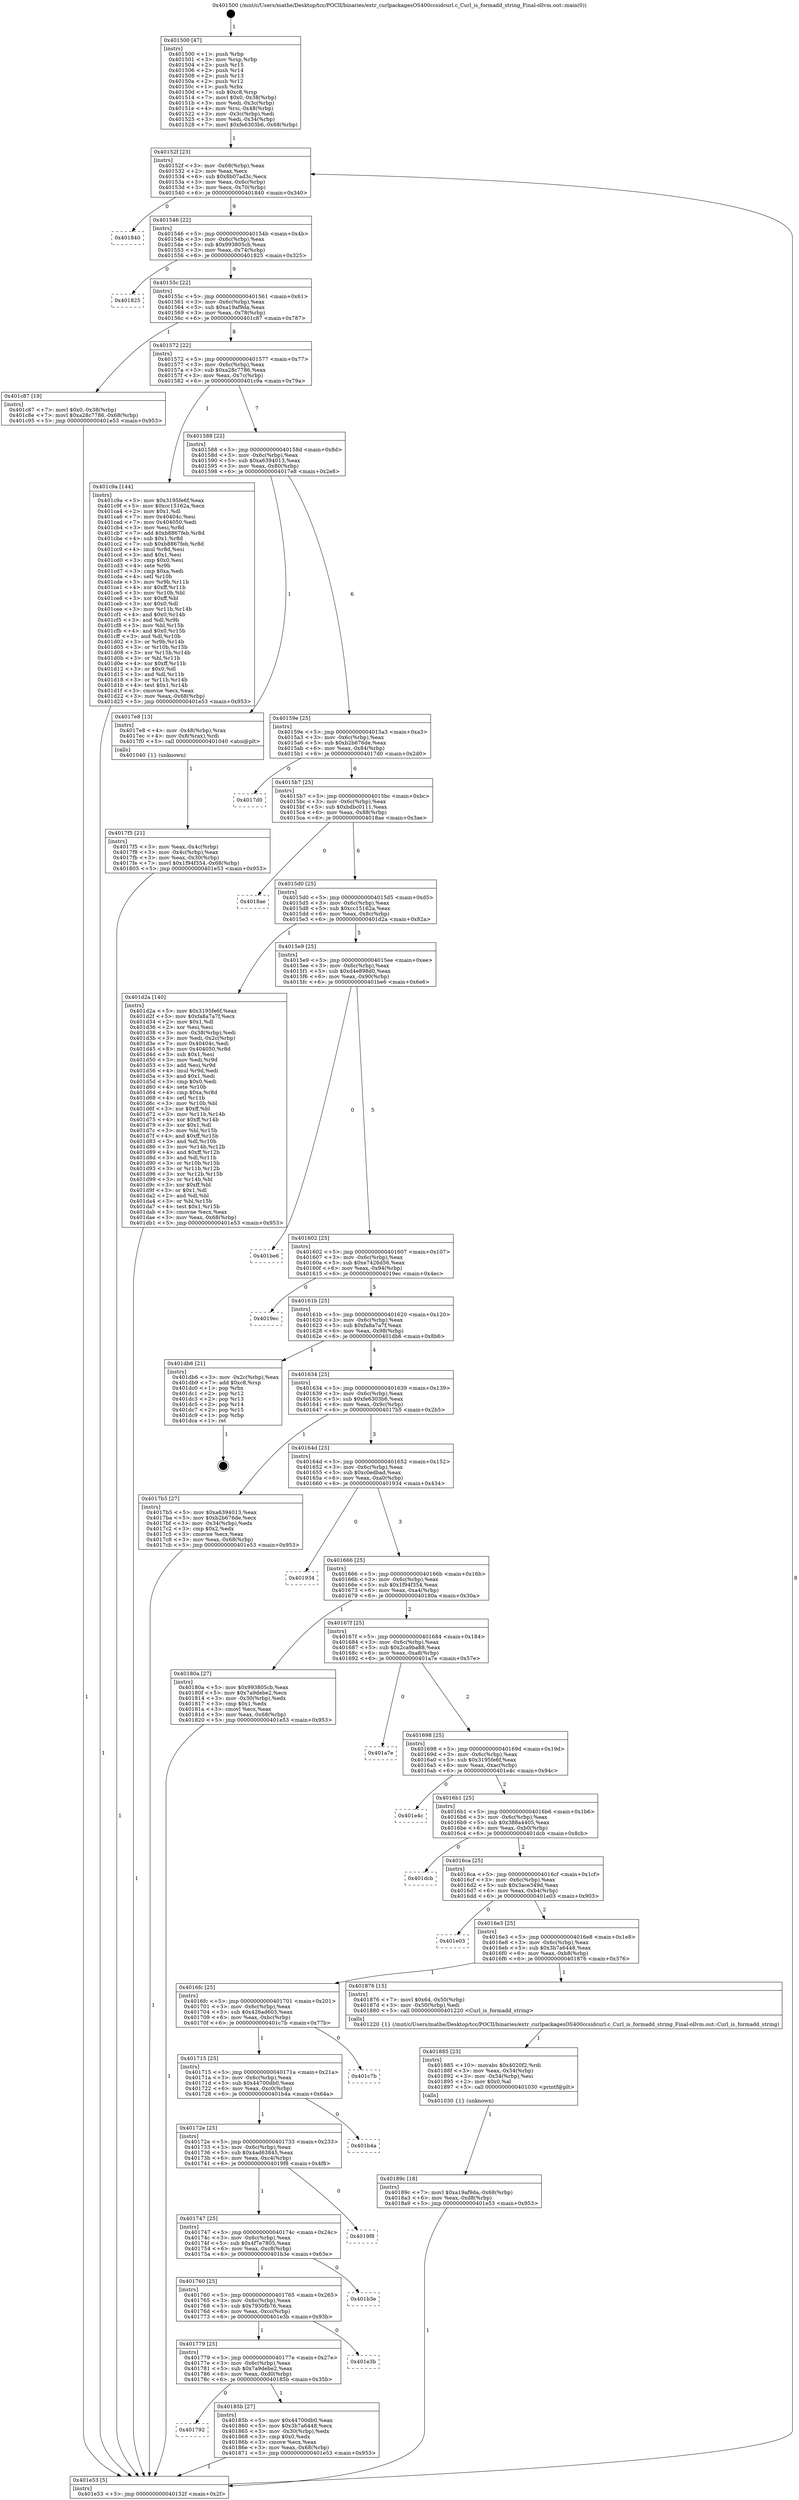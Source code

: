 digraph "0x401500" {
  label = "0x401500 (/mnt/c/Users/mathe/Desktop/tcc/POCII/binaries/extr_curlpackagesOS400ccsidcurl.c_Curl_is_formadd_string_Final-ollvm.out::main(0))"
  labelloc = "t"
  node[shape=record]

  Entry [label="",width=0.3,height=0.3,shape=circle,fillcolor=black,style=filled]
  "0x40152f" [label="{
     0x40152f [23]\l
     | [instrs]\l
     &nbsp;&nbsp;0x40152f \<+3\>: mov -0x68(%rbp),%eax\l
     &nbsp;&nbsp;0x401532 \<+2\>: mov %eax,%ecx\l
     &nbsp;&nbsp;0x401534 \<+6\>: sub $0x8b07ad3c,%ecx\l
     &nbsp;&nbsp;0x40153a \<+3\>: mov %eax,-0x6c(%rbp)\l
     &nbsp;&nbsp;0x40153d \<+3\>: mov %ecx,-0x70(%rbp)\l
     &nbsp;&nbsp;0x401540 \<+6\>: je 0000000000401840 \<main+0x340\>\l
  }"]
  "0x401840" [label="{
     0x401840\l
  }", style=dashed]
  "0x401546" [label="{
     0x401546 [22]\l
     | [instrs]\l
     &nbsp;&nbsp;0x401546 \<+5\>: jmp 000000000040154b \<main+0x4b\>\l
     &nbsp;&nbsp;0x40154b \<+3\>: mov -0x6c(%rbp),%eax\l
     &nbsp;&nbsp;0x40154e \<+5\>: sub $0x993805cb,%eax\l
     &nbsp;&nbsp;0x401553 \<+3\>: mov %eax,-0x74(%rbp)\l
     &nbsp;&nbsp;0x401556 \<+6\>: je 0000000000401825 \<main+0x325\>\l
  }"]
  Exit [label="",width=0.3,height=0.3,shape=circle,fillcolor=black,style=filled,peripheries=2]
  "0x401825" [label="{
     0x401825\l
  }", style=dashed]
  "0x40155c" [label="{
     0x40155c [22]\l
     | [instrs]\l
     &nbsp;&nbsp;0x40155c \<+5\>: jmp 0000000000401561 \<main+0x61\>\l
     &nbsp;&nbsp;0x401561 \<+3\>: mov -0x6c(%rbp),%eax\l
     &nbsp;&nbsp;0x401564 \<+5\>: sub $0xa19af9da,%eax\l
     &nbsp;&nbsp;0x401569 \<+3\>: mov %eax,-0x78(%rbp)\l
     &nbsp;&nbsp;0x40156c \<+6\>: je 0000000000401c87 \<main+0x787\>\l
  }"]
  "0x40189c" [label="{
     0x40189c [18]\l
     | [instrs]\l
     &nbsp;&nbsp;0x40189c \<+7\>: movl $0xa19af9da,-0x68(%rbp)\l
     &nbsp;&nbsp;0x4018a3 \<+6\>: mov %eax,-0xd8(%rbp)\l
     &nbsp;&nbsp;0x4018a9 \<+5\>: jmp 0000000000401e53 \<main+0x953\>\l
  }"]
  "0x401c87" [label="{
     0x401c87 [19]\l
     | [instrs]\l
     &nbsp;&nbsp;0x401c87 \<+7\>: movl $0x0,-0x38(%rbp)\l
     &nbsp;&nbsp;0x401c8e \<+7\>: movl $0xa28c7786,-0x68(%rbp)\l
     &nbsp;&nbsp;0x401c95 \<+5\>: jmp 0000000000401e53 \<main+0x953\>\l
  }"]
  "0x401572" [label="{
     0x401572 [22]\l
     | [instrs]\l
     &nbsp;&nbsp;0x401572 \<+5\>: jmp 0000000000401577 \<main+0x77\>\l
     &nbsp;&nbsp;0x401577 \<+3\>: mov -0x6c(%rbp),%eax\l
     &nbsp;&nbsp;0x40157a \<+5\>: sub $0xa28c7786,%eax\l
     &nbsp;&nbsp;0x40157f \<+3\>: mov %eax,-0x7c(%rbp)\l
     &nbsp;&nbsp;0x401582 \<+6\>: je 0000000000401c9a \<main+0x79a\>\l
  }"]
  "0x401885" [label="{
     0x401885 [23]\l
     | [instrs]\l
     &nbsp;&nbsp;0x401885 \<+10\>: movabs $0x4020f2,%rdi\l
     &nbsp;&nbsp;0x40188f \<+3\>: mov %eax,-0x54(%rbp)\l
     &nbsp;&nbsp;0x401892 \<+3\>: mov -0x54(%rbp),%esi\l
     &nbsp;&nbsp;0x401895 \<+2\>: mov $0x0,%al\l
     &nbsp;&nbsp;0x401897 \<+5\>: call 0000000000401030 \<printf@plt\>\l
     | [calls]\l
     &nbsp;&nbsp;0x401030 \{1\} (unknown)\l
  }"]
  "0x401c9a" [label="{
     0x401c9a [144]\l
     | [instrs]\l
     &nbsp;&nbsp;0x401c9a \<+5\>: mov $0x3195fe6f,%eax\l
     &nbsp;&nbsp;0x401c9f \<+5\>: mov $0xcc15162a,%ecx\l
     &nbsp;&nbsp;0x401ca4 \<+2\>: mov $0x1,%dl\l
     &nbsp;&nbsp;0x401ca6 \<+7\>: mov 0x40404c,%esi\l
     &nbsp;&nbsp;0x401cad \<+7\>: mov 0x404050,%edi\l
     &nbsp;&nbsp;0x401cb4 \<+3\>: mov %esi,%r8d\l
     &nbsp;&nbsp;0x401cb7 \<+7\>: add $0xb8867feb,%r8d\l
     &nbsp;&nbsp;0x401cbe \<+4\>: sub $0x1,%r8d\l
     &nbsp;&nbsp;0x401cc2 \<+7\>: sub $0xb8867feb,%r8d\l
     &nbsp;&nbsp;0x401cc9 \<+4\>: imul %r8d,%esi\l
     &nbsp;&nbsp;0x401ccd \<+3\>: and $0x1,%esi\l
     &nbsp;&nbsp;0x401cd0 \<+3\>: cmp $0x0,%esi\l
     &nbsp;&nbsp;0x401cd3 \<+4\>: sete %r9b\l
     &nbsp;&nbsp;0x401cd7 \<+3\>: cmp $0xa,%edi\l
     &nbsp;&nbsp;0x401cda \<+4\>: setl %r10b\l
     &nbsp;&nbsp;0x401cde \<+3\>: mov %r9b,%r11b\l
     &nbsp;&nbsp;0x401ce1 \<+4\>: xor $0xff,%r11b\l
     &nbsp;&nbsp;0x401ce5 \<+3\>: mov %r10b,%bl\l
     &nbsp;&nbsp;0x401ce8 \<+3\>: xor $0xff,%bl\l
     &nbsp;&nbsp;0x401ceb \<+3\>: xor $0x0,%dl\l
     &nbsp;&nbsp;0x401cee \<+3\>: mov %r11b,%r14b\l
     &nbsp;&nbsp;0x401cf1 \<+4\>: and $0x0,%r14b\l
     &nbsp;&nbsp;0x401cf5 \<+3\>: and %dl,%r9b\l
     &nbsp;&nbsp;0x401cf8 \<+3\>: mov %bl,%r15b\l
     &nbsp;&nbsp;0x401cfb \<+4\>: and $0x0,%r15b\l
     &nbsp;&nbsp;0x401cff \<+3\>: and %dl,%r10b\l
     &nbsp;&nbsp;0x401d02 \<+3\>: or %r9b,%r14b\l
     &nbsp;&nbsp;0x401d05 \<+3\>: or %r10b,%r15b\l
     &nbsp;&nbsp;0x401d08 \<+3\>: xor %r15b,%r14b\l
     &nbsp;&nbsp;0x401d0b \<+3\>: or %bl,%r11b\l
     &nbsp;&nbsp;0x401d0e \<+4\>: xor $0xff,%r11b\l
     &nbsp;&nbsp;0x401d12 \<+3\>: or $0x0,%dl\l
     &nbsp;&nbsp;0x401d15 \<+3\>: and %dl,%r11b\l
     &nbsp;&nbsp;0x401d18 \<+3\>: or %r11b,%r14b\l
     &nbsp;&nbsp;0x401d1b \<+4\>: test $0x1,%r14b\l
     &nbsp;&nbsp;0x401d1f \<+3\>: cmovne %ecx,%eax\l
     &nbsp;&nbsp;0x401d22 \<+3\>: mov %eax,-0x68(%rbp)\l
     &nbsp;&nbsp;0x401d25 \<+5\>: jmp 0000000000401e53 \<main+0x953\>\l
  }"]
  "0x401588" [label="{
     0x401588 [22]\l
     | [instrs]\l
     &nbsp;&nbsp;0x401588 \<+5\>: jmp 000000000040158d \<main+0x8d\>\l
     &nbsp;&nbsp;0x40158d \<+3\>: mov -0x6c(%rbp),%eax\l
     &nbsp;&nbsp;0x401590 \<+5\>: sub $0xa6394013,%eax\l
     &nbsp;&nbsp;0x401595 \<+3\>: mov %eax,-0x80(%rbp)\l
     &nbsp;&nbsp;0x401598 \<+6\>: je 00000000004017e8 \<main+0x2e8\>\l
  }"]
  "0x401792" [label="{
     0x401792\l
  }", style=dashed]
  "0x4017e8" [label="{
     0x4017e8 [13]\l
     | [instrs]\l
     &nbsp;&nbsp;0x4017e8 \<+4\>: mov -0x48(%rbp),%rax\l
     &nbsp;&nbsp;0x4017ec \<+4\>: mov 0x8(%rax),%rdi\l
     &nbsp;&nbsp;0x4017f0 \<+5\>: call 0000000000401040 \<atoi@plt\>\l
     | [calls]\l
     &nbsp;&nbsp;0x401040 \{1\} (unknown)\l
  }"]
  "0x40159e" [label="{
     0x40159e [25]\l
     | [instrs]\l
     &nbsp;&nbsp;0x40159e \<+5\>: jmp 00000000004015a3 \<main+0xa3\>\l
     &nbsp;&nbsp;0x4015a3 \<+3\>: mov -0x6c(%rbp),%eax\l
     &nbsp;&nbsp;0x4015a6 \<+5\>: sub $0xb2b676de,%eax\l
     &nbsp;&nbsp;0x4015ab \<+6\>: mov %eax,-0x84(%rbp)\l
     &nbsp;&nbsp;0x4015b1 \<+6\>: je 00000000004017d0 \<main+0x2d0\>\l
  }"]
  "0x40185b" [label="{
     0x40185b [27]\l
     | [instrs]\l
     &nbsp;&nbsp;0x40185b \<+5\>: mov $0x44700db0,%eax\l
     &nbsp;&nbsp;0x401860 \<+5\>: mov $0x3b7a6448,%ecx\l
     &nbsp;&nbsp;0x401865 \<+3\>: mov -0x30(%rbp),%edx\l
     &nbsp;&nbsp;0x401868 \<+3\>: cmp $0x0,%edx\l
     &nbsp;&nbsp;0x40186b \<+3\>: cmove %ecx,%eax\l
     &nbsp;&nbsp;0x40186e \<+3\>: mov %eax,-0x68(%rbp)\l
     &nbsp;&nbsp;0x401871 \<+5\>: jmp 0000000000401e53 \<main+0x953\>\l
  }"]
  "0x4017d0" [label="{
     0x4017d0\l
  }", style=dashed]
  "0x4015b7" [label="{
     0x4015b7 [25]\l
     | [instrs]\l
     &nbsp;&nbsp;0x4015b7 \<+5\>: jmp 00000000004015bc \<main+0xbc\>\l
     &nbsp;&nbsp;0x4015bc \<+3\>: mov -0x6c(%rbp),%eax\l
     &nbsp;&nbsp;0x4015bf \<+5\>: sub $0xbdbc0111,%eax\l
     &nbsp;&nbsp;0x4015c4 \<+6\>: mov %eax,-0x88(%rbp)\l
     &nbsp;&nbsp;0x4015ca \<+6\>: je 00000000004018ae \<main+0x3ae\>\l
  }"]
  "0x401779" [label="{
     0x401779 [25]\l
     | [instrs]\l
     &nbsp;&nbsp;0x401779 \<+5\>: jmp 000000000040177e \<main+0x27e\>\l
     &nbsp;&nbsp;0x40177e \<+3\>: mov -0x6c(%rbp),%eax\l
     &nbsp;&nbsp;0x401781 \<+5\>: sub $0x7a9debe2,%eax\l
     &nbsp;&nbsp;0x401786 \<+6\>: mov %eax,-0xd0(%rbp)\l
     &nbsp;&nbsp;0x40178c \<+6\>: je 000000000040185b \<main+0x35b\>\l
  }"]
  "0x4018ae" [label="{
     0x4018ae\l
  }", style=dashed]
  "0x4015d0" [label="{
     0x4015d0 [25]\l
     | [instrs]\l
     &nbsp;&nbsp;0x4015d0 \<+5\>: jmp 00000000004015d5 \<main+0xd5\>\l
     &nbsp;&nbsp;0x4015d5 \<+3\>: mov -0x6c(%rbp),%eax\l
     &nbsp;&nbsp;0x4015d8 \<+5\>: sub $0xcc15162a,%eax\l
     &nbsp;&nbsp;0x4015dd \<+6\>: mov %eax,-0x8c(%rbp)\l
     &nbsp;&nbsp;0x4015e3 \<+6\>: je 0000000000401d2a \<main+0x82a\>\l
  }"]
  "0x401e3b" [label="{
     0x401e3b\l
  }", style=dashed]
  "0x401d2a" [label="{
     0x401d2a [140]\l
     | [instrs]\l
     &nbsp;&nbsp;0x401d2a \<+5\>: mov $0x3195fe6f,%eax\l
     &nbsp;&nbsp;0x401d2f \<+5\>: mov $0xfa8a7a7f,%ecx\l
     &nbsp;&nbsp;0x401d34 \<+2\>: mov $0x1,%dl\l
     &nbsp;&nbsp;0x401d36 \<+2\>: xor %esi,%esi\l
     &nbsp;&nbsp;0x401d38 \<+3\>: mov -0x38(%rbp),%edi\l
     &nbsp;&nbsp;0x401d3b \<+3\>: mov %edi,-0x2c(%rbp)\l
     &nbsp;&nbsp;0x401d3e \<+7\>: mov 0x40404c,%edi\l
     &nbsp;&nbsp;0x401d45 \<+8\>: mov 0x404050,%r8d\l
     &nbsp;&nbsp;0x401d4d \<+3\>: sub $0x1,%esi\l
     &nbsp;&nbsp;0x401d50 \<+3\>: mov %edi,%r9d\l
     &nbsp;&nbsp;0x401d53 \<+3\>: add %esi,%r9d\l
     &nbsp;&nbsp;0x401d56 \<+4\>: imul %r9d,%edi\l
     &nbsp;&nbsp;0x401d5a \<+3\>: and $0x1,%edi\l
     &nbsp;&nbsp;0x401d5d \<+3\>: cmp $0x0,%edi\l
     &nbsp;&nbsp;0x401d60 \<+4\>: sete %r10b\l
     &nbsp;&nbsp;0x401d64 \<+4\>: cmp $0xa,%r8d\l
     &nbsp;&nbsp;0x401d68 \<+4\>: setl %r11b\l
     &nbsp;&nbsp;0x401d6c \<+3\>: mov %r10b,%bl\l
     &nbsp;&nbsp;0x401d6f \<+3\>: xor $0xff,%bl\l
     &nbsp;&nbsp;0x401d72 \<+3\>: mov %r11b,%r14b\l
     &nbsp;&nbsp;0x401d75 \<+4\>: xor $0xff,%r14b\l
     &nbsp;&nbsp;0x401d79 \<+3\>: xor $0x1,%dl\l
     &nbsp;&nbsp;0x401d7c \<+3\>: mov %bl,%r15b\l
     &nbsp;&nbsp;0x401d7f \<+4\>: and $0xff,%r15b\l
     &nbsp;&nbsp;0x401d83 \<+3\>: and %dl,%r10b\l
     &nbsp;&nbsp;0x401d86 \<+3\>: mov %r14b,%r12b\l
     &nbsp;&nbsp;0x401d89 \<+4\>: and $0xff,%r12b\l
     &nbsp;&nbsp;0x401d8d \<+3\>: and %dl,%r11b\l
     &nbsp;&nbsp;0x401d90 \<+3\>: or %r10b,%r15b\l
     &nbsp;&nbsp;0x401d93 \<+3\>: or %r11b,%r12b\l
     &nbsp;&nbsp;0x401d96 \<+3\>: xor %r12b,%r15b\l
     &nbsp;&nbsp;0x401d99 \<+3\>: or %r14b,%bl\l
     &nbsp;&nbsp;0x401d9c \<+3\>: xor $0xff,%bl\l
     &nbsp;&nbsp;0x401d9f \<+3\>: or $0x1,%dl\l
     &nbsp;&nbsp;0x401da2 \<+2\>: and %dl,%bl\l
     &nbsp;&nbsp;0x401da4 \<+3\>: or %bl,%r15b\l
     &nbsp;&nbsp;0x401da7 \<+4\>: test $0x1,%r15b\l
     &nbsp;&nbsp;0x401dab \<+3\>: cmovne %ecx,%eax\l
     &nbsp;&nbsp;0x401dae \<+3\>: mov %eax,-0x68(%rbp)\l
     &nbsp;&nbsp;0x401db1 \<+5\>: jmp 0000000000401e53 \<main+0x953\>\l
  }"]
  "0x4015e9" [label="{
     0x4015e9 [25]\l
     | [instrs]\l
     &nbsp;&nbsp;0x4015e9 \<+5\>: jmp 00000000004015ee \<main+0xee\>\l
     &nbsp;&nbsp;0x4015ee \<+3\>: mov -0x6c(%rbp),%eax\l
     &nbsp;&nbsp;0x4015f1 \<+5\>: sub $0xd4e898d0,%eax\l
     &nbsp;&nbsp;0x4015f6 \<+6\>: mov %eax,-0x90(%rbp)\l
     &nbsp;&nbsp;0x4015fc \<+6\>: je 0000000000401be6 \<main+0x6e6\>\l
  }"]
  "0x401760" [label="{
     0x401760 [25]\l
     | [instrs]\l
     &nbsp;&nbsp;0x401760 \<+5\>: jmp 0000000000401765 \<main+0x265\>\l
     &nbsp;&nbsp;0x401765 \<+3\>: mov -0x6c(%rbp),%eax\l
     &nbsp;&nbsp;0x401768 \<+5\>: sub $0x7930fb76,%eax\l
     &nbsp;&nbsp;0x40176d \<+6\>: mov %eax,-0xcc(%rbp)\l
     &nbsp;&nbsp;0x401773 \<+6\>: je 0000000000401e3b \<main+0x93b\>\l
  }"]
  "0x401be6" [label="{
     0x401be6\l
  }", style=dashed]
  "0x401602" [label="{
     0x401602 [25]\l
     | [instrs]\l
     &nbsp;&nbsp;0x401602 \<+5\>: jmp 0000000000401607 \<main+0x107\>\l
     &nbsp;&nbsp;0x401607 \<+3\>: mov -0x6c(%rbp),%eax\l
     &nbsp;&nbsp;0x40160a \<+5\>: sub $0xe7426d56,%eax\l
     &nbsp;&nbsp;0x40160f \<+6\>: mov %eax,-0x94(%rbp)\l
     &nbsp;&nbsp;0x401615 \<+6\>: je 00000000004019ec \<main+0x4ec\>\l
  }"]
  "0x401b3e" [label="{
     0x401b3e\l
  }", style=dashed]
  "0x4019ec" [label="{
     0x4019ec\l
  }", style=dashed]
  "0x40161b" [label="{
     0x40161b [25]\l
     | [instrs]\l
     &nbsp;&nbsp;0x40161b \<+5\>: jmp 0000000000401620 \<main+0x120\>\l
     &nbsp;&nbsp;0x401620 \<+3\>: mov -0x6c(%rbp),%eax\l
     &nbsp;&nbsp;0x401623 \<+5\>: sub $0xfa8a7a7f,%eax\l
     &nbsp;&nbsp;0x401628 \<+6\>: mov %eax,-0x98(%rbp)\l
     &nbsp;&nbsp;0x40162e \<+6\>: je 0000000000401db6 \<main+0x8b6\>\l
  }"]
  "0x401747" [label="{
     0x401747 [25]\l
     | [instrs]\l
     &nbsp;&nbsp;0x401747 \<+5\>: jmp 000000000040174c \<main+0x24c\>\l
     &nbsp;&nbsp;0x40174c \<+3\>: mov -0x6c(%rbp),%eax\l
     &nbsp;&nbsp;0x40174f \<+5\>: sub $0x4f7e7805,%eax\l
     &nbsp;&nbsp;0x401754 \<+6\>: mov %eax,-0xc8(%rbp)\l
     &nbsp;&nbsp;0x40175a \<+6\>: je 0000000000401b3e \<main+0x63e\>\l
  }"]
  "0x401db6" [label="{
     0x401db6 [21]\l
     | [instrs]\l
     &nbsp;&nbsp;0x401db6 \<+3\>: mov -0x2c(%rbp),%eax\l
     &nbsp;&nbsp;0x401db9 \<+7\>: add $0xc8,%rsp\l
     &nbsp;&nbsp;0x401dc0 \<+1\>: pop %rbx\l
     &nbsp;&nbsp;0x401dc1 \<+2\>: pop %r12\l
     &nbsp;&nbsp;0x401dc3 \<+2\>: pop %r13\l
     &nbsp;&nbsp;0x401dc5 \<+2\>: pop %r14\l
     &nbsp;&nbsp;0x401dc7 \<+2\>: pop %r15\l
     &nbsp;&nbsp;0x401dc9 \<+1\>: pop %rbp\l
     &nbsp;&nbsp;0x401dca \<+1\>: ret\l
  }"]
  "0x401634" [label="{
     0x401634 [25]\l
     | [instrs]\l
     &nbsp;&nbsp;0x401634 \<+5\>: jmp 0000000000401639 \<main+0x139\>\l
     &nbsp;&nbsp;0x401639 \<+3\>: mov -0x6c(%rbp),%eax\l
     &nbsp;&nbsp;0x40163c \<+5\>: sub $0xfe6303b6,%eax\l
     &nbsp;&nbsp;0x401641 \<+6\>: mov %eax,-0x9c(%rbp)\l
     &nbsp;&nbsp;0x401647 \<+6\>: je 00000000004017b5 \<main+0x2b5\>\l
  }"]
  "0x4019f8" [label="{
     0x4019f8\l
  }", style=dashed]
  "0x4017b5" [label="{
     0x4017b5 [27]\l
     | [instrs]\l
     &nbsp;&nbsp;0x4017b5 \<+5\>: mov $0xa6394013,%eax\l
     &nbsp;&nbsp;0x4017ba \<+5\>: mov $0xb2b676de,%ecx\l
     &nbsp;&nbsp;0x4017bf \<+3\>: mov -0x34(%rbp),%edx\l
     &nbsp;&nbsp;0x4017c2 \<+3\>: cmp $0x2,%edx\l
     &nbsp;&nbsp;0x4017c5 \<+3\>: cmovne %ecx,%eax\l
     &nbsp;&nbsp;0x4017c8 \<+3\>: mov %eax,-0x68(%rbp)\l
     &nbsp;&nbsp;0x4017cb \<+5\>: jmp 0000000000401e53 \<main+0x953\>\l
  }"]
  "0x40164d" [label="{
     0x40164d [25]\l
     | [instrs]\l
     &nbsp;&nbsp;0x40164d \<+5\>: jmp 0000000000401652 \<main+0x152\>\l
     &nbsp;&nbsp;0x401652 \<+3\>: mov -0x6c(%rbp),%eax\l
     &nbsp;&nbsp;0x401655 \<+5\>: sub $0xc0edbad,%eax\l
     &nbsp;&nbsp;0x40165a \<+6\>: mov %eax,-0xa0(%rbp)\l
     &nbsp;&nbsp;0x401660 \<+6\>: je 0000000000401934 \<main+0x434\>\l
  }"]
  "0x401e53" [label="{
     0x401e53 [5]\l
     | [instrs]\l
     &nbsp;&nbsp;0x401e53 \<+5\>: jmp 000000000040152f \<main+0x2f\>\l
  }"]
  "0x401500" [label="{
     0x401500 [47]\l
     | [instrs]\l
     &nbsp;&nbsp;0x401500 \<+1\>: push %rbp\l
     &nbsp;&nbsp;0x401501 \<+3\>: mov %rsp,%rbp\l
     &nbsp;&nbsp;0x401504 \<+2\>: push %r15\l
     &nbsp;&nbsp;0x401506 \<+2\>: push %r14\l
     &nbsp;&nbsp;0x401508 \<+2\>: push %r13\l
     &nbsp;&nbsp;0x40150a \<+2\>: push %r12\l
     &nbsp;&nbsp;0x40150c \<+1\>: push %rbx\l
     &nbsp;&nbsp;0x40150d \<+7\>: sub $0xc8,%rsp\l
     &nbsp;&nbsp;0x401514 \<+7\>: movl $0x0,-0x38(%rbp)\l
     &nbsp;&nbsp;0x40151b \<+3\>: mov %edi,-0x3c(%rbp)\l
     &nbsp;&nbsp;0x40151e \<+4\>: mov %rsi,-0x48(%rbp)\l
     &nbsp;&nbsp;0x401522 \<+3\>: mov -0x3c(%rbp),%edi\l
     &nbsp;&nbsp;0x401525 \<+3\>: mov %edi,-0x34(%rbp)\l
     &nbsp;&nbsp;0x401528 \<+7\>: movl $0xfe6303b6,-0x68(%rbp)\l
  }"]
  "0x4017f5" [label="{
     0x4017f5 [21]\l
     | [instrs]\l
     &nbsp;&nbsp;0x4017f5 \<+3\>: mov %eax,-0x4c(%rbp)\l
     &nbsp;&nbsp;0x4017f8 \<+3\>: mov -0x4c(%rbp),%eax\l
     &nbsp;&nbsp;0x4017fb \<+3\>: mov %eax,-0x30(%rbp)\l
     &nbsp;&nbsp;0x4017fe \<+7\>: movl $0x1f94f354,-0x68(%rbp)\l
     &nbsp;&nbsp;0x401805 \<+5\>: jmp 0000000000401e53 \<main+0x953\>\l
  }"]
  "0x40172e" [label="{
     0x40172e [25]\l
     | [instrs]\l
     &nbsp;&nbsp;0x40172e \<+5\>: jmp 0000000000401733 \<main+0x233\>\l
     &nbsp;&nbsp;0x401733 \<+3\>: mov -0x6c(%rbp),%eax\l
     &nbsp;&nbsp;0x401736 \<+5\>: sub $0x4ad63845,%eax\l
     &nbsp;&nbsp;0x40173b \<+6\>: mov %eax,-0xc4(%rbp)\l
     &nbsp;&nbsp;0x401741 \<+6\>: je 00000000004019f8 \<main+0x4f8\>\l
  }"]
  "0x401934" [label="{
     0x401934\l
  }", style=dashed]
  "0x401666" [label="{
     0x401666 [25]\l
     | [instrs]\l
     &nbsp;&nbsp;0x401666 \<+5\>: jmp 000000000040166b \<main+0x16b\>\l
     &nbsp;&nbsp;0x40166b \<+3\>: mov -0x6c(%rbp),%eax\l
     &nbsp;&nbsp;0x40166e \<+5\>: sub $0x1f94f354,%eax\l
     &nbsp;&nbsp;0x401673 \<+6\>: mov %eax,-0xa4(%rbp)\l
     &nbsp;&nbsp;0x401679 \<+6\>: je 000000000040180a \<main+0x30a\>\l
  }"]
  "0x401b4a" [label="{
     0x401b4a\l
  }", style=dashed]
  "0x40180a" [label="{
     0x40180a [27]\l
     | [instrs]\l
     &nbsp;&nbsp;0x40180a \<+5\>: mov $0x993805cb,%eax\l
     &nbsp;&nbsp;0x40180f \<+5\>: mov $0x7a9debe2,%ecx\l
     &nbsp;&nbsp;0x401814 \<+3\>: mov -0x30(%rbp),%edx\l
     &nbsp;&nbsp;0x401817 \<+3\>: cmp $0x1,%edx\l
     &nbsp;&nbsp;0x40181a \<+3\>: cmovl %ecx,%eax\l
     &nbsp;&nbsp;0x40181d \<+3\>: mov %eax,-0x68(%rbp)\l
     &nbsp;&nbsp;0x401820 \<+5\>: jmp 0000000000401e53 \<main+0x953\>\l
  }"]
  "0x40167f" [label="{
     0x40167f [25]\l
     | [instrs]\l
     &nbsp;&nbsp;0x40167f \<+5\>: jmp 0000000000401684 \<main+0x184\>\l
     &nbsp;&nbsp;0x401684 \<+3\>: mov -0x6c(%rbp),%eax\l
     &nbsp;&nbsp;0x401687 \<+5\>: sub $0x2ca9ba88,%eax\l
     &nbsp;&nbsp;0x40168c \<+6\>: mov %eax,-0xa8(%rbp)\l
     &nbsp;&nbsp;0x401692 \<+6\>: je 0000000000401a7e \<main+0x57e\>\l
  }"]
  "0x401715" [label="{
     0x401715 [25]\l
     | [instrs]\l
     &nbsp;&nbsp;0x401715 \<+5\>: jmp 000000000040171a \<main+0x21a\>\l
     &nbsp;&nbsp;0x40171a \<+3\>: mov -0x6c(%rbp),%eax\l
     &nbsp;&nbsp;0x40171d \<+5\>: sub $0x44700db0,%eax\l
     &nbsp;&nbsp;0x401722 \<+6\>: mov %eax,-0xc0(%rbp)\l
     &nbsp;&nbsp;0x401728 \<+6\>: je 0000000000401b4a \<main+0x64a\>\l
  }"]
  "0x401a7e" [label="{
     0x401a7e\l
  }", style=dashed]
  "0x401698" [label="{
     0x401698 [25]\l
     | [instrs]\l
     &nbsp;&nbsp;0x401698 \<+5\>: jmp 000000000040169d \<main+0x19d\>\l
     &nbsp;&nbsp;0x40169d \<+3\>: mov -0x6c(%rbp),%eax\l
     &nbsp;&nbsp;0x4016a0 \<+5\>: sub $0x3195fe6f,%eax\l
     &nbsp;&nbsp;0x4016a5 \<+6\>: mov %eax,-0xac(%rbp)\l
     &nbsp;&nbsp;0x4016ab \<+6\>: je 0000000000401e4c \<main+0x94c\>\l
  }"]
  "0x401c7b" [label="{
     0x401c7b\l
  }", style=dashed]
  "0x401e4c" [label="{
     0x401e4c\l
  }", style=dashed]
  "0x4016b1" [label="{
     0x4016b1 [25]\l
     | [instrs]\l
     &nbsp;&nbsp;0x4016b1 \<+5\>: jmp 00000000004016b6 \<main+0x1b6\>\l
     &nbsp;&nbsp;0x4016b6 \<+3\>: mov -0x6c(%rbp),%eax\l
     &nbsp;&nbsp;0x4016b9 \<+5\>: sub $0x388a4405,%eax\l
     &nbsp;&nbsp;0x4016be \<+6\>: mov %eax,-0xb0(%rbp)\l
     &nbsp;&nbsp;0x4016c4 \<+6\>: je 0000000000401dcb \<main+0x8cb\>\l
  }"]
  "0x4016fc" [label="{
     0x4016fc [25]\l
     | [instrs]\l
     &nbsp;&nbsp;0x4016fc \<+5\>: jmp 0000000000401701 \<main+0x201\>\l
     &nbsp;&nbsp;0x401701 \<+3\>: mov -0x6c(%rbp),%eax\l
     &nbsp;&nbsp;0x401704 \<+5\>: sub $0x426ad603,%eax\l
     &nbsp;&nbsp;0x401709 \<+6\>: mov %eax,-0xbc(%rbp)\l
     &nbsp;&nbsp;0x40170f \<+6\>: je 0000000000401c7b \<main+0x77b\>\l
  }"]
  "0x401dcb" [label="{
     0x401dcb\l
  }", style=dashed]
  "0x4016ca" [label="{
     0x4016ca [25]\l
     | [instrs]\l
     &nbsp;&nbsp;0x4016ca \<+5\>: jmp 00000000004016cf \<main+0x1cf\>\l
     &nbsp;&nbsp;0x4016cf \<+3\>: mov -0x6c(%rbp),%eax\l
     &nbsp;&nbsp;0x4016d2 \<+5\>: sub $0x3ace349d,%eax\l
     &nbsp;&nbsp;0x4016d7 \<+6\>: mov %eax,-0xb4(%rbp)\l
     &nbsp;&nbsp;0x4016dd \<+6\>: je 0000000000401e03 \<main+0x903\>\l
  }"]
  "0x401876" [label="{
     0x401876 [15]\l
     | [instrs]\l
     &nbsp;&nbsp;0x401876 \<+7\>: movl $0x64,-0x50(%rbp)\l
     &nbsp;&nbsp;0x40187d \<+3\>: mov -0x50(%rbp),%edi\l
     &nbsp;&nbsp;0x401880 \<+5\>: call 0000000000401220 \<Curl_is_formadd_string\>\l
     | [calls]\l
     &nbsp;&nbsp;0x401220 \{1\} (/mnt/c/Users/mathe/Desktop/tcc/POCII/binaries/extr_curlpackagesOS400ccsidcurl.c_Curl_is_formadd_string_Final-ollvm.out::Curl_is_formadd_string)\l
  }"]
  "0x401e03" [label="{
     0x401e03\l
  }", style=dashed]
  "0x4016e3" [label="{
     0x4016e3 [25]\l
     | [instrs]\l
     &nbsp;&nbsp;0x4016e3 \<+5\>: jmp 00000000004016e8 \<main+0x1e8\>\l
     &nbsp;&nbsp;0x4016e8 \<+3\>: mov -0x6c(%rbp),%eax\l
     &nbsp;&nbsp;0x4016eb \<+5\>: sub $0x3b7a6448,%eax\l
     &nbsp;&nbsp;0x4016f0 \<+6\>: mov %eax,-0xb8(%rbp)\l
     &nbsp;&nbsp;0x4016f6 \<+6\>: je 0000000000401876 \<main+0x376\>\l
  }"]
  Entry -> "0x401500" [label=" 1"]
  "0x40152f" -> "0x401840" [label=" 0"]
  "0x40152f" -> "0x401546" [label=" 9"]
  "0x401db6" -> Exit [label=" 1"]
  "0x401546" -> "0x401825" [label=" 0"]
  "0x401546" -> "0x40155c" [label=" 9"]
  "0x401d2a" -> "0x401e53" [label=" 1"]
  "0x40155c" -> "0x401c87" [label=" 1"]
  "0x40155c" -> "0x401572" [label=" 8"]
  "0x401c9a" -> "0x401e53" [label=" 1"]
  "0x401572" -> "0x401c9a" [label=" 1"]
  "0x401572" -> "0x401588" [label=" 7"]
  "0x401c87" -> "0x401e53" [label=" 1"]
  "0x401588" -> "0x4017e8" [label=" 1"]
  "0x401588" -> "0x40159e" [label=" 6"]
  "0x40189c" -> "0x401e53" [label=" 1"]
  "0x40159e" -> "0x4017d0" [label=" 0"]
  "0x40159e" -> "0x4015b7" [label=" 6"]
  "0x401885" -> "0x40189c" [label=" 1"]
  "0x4015b7" -> "0x4018ae" [label=" 0"]
  "0x4015b7" -> "0x4015d0" [label=" 6"]
  "0x40185b" -> "0x401e53" [label=" 1"]
  "0x4015d0" -> "0x401d2a" [label=" 1"]
  "0x4015d0" -> "0x4015e9" [label=" 5"]
  "0x401779" -> "0x401792" [label=" 0"]
  "0x4015e9" -> "0x401be6" [label=" 0"]
  "0x4015e9" -> "0x401602" [label=" 5"]
  "0x401876" -> "0x401885" [label=" 1"]
  "0x401602" -> "0x4019ec" [label=" 0"]
  "0x401602" -> "0x40161b" [label=" 5"]
  "0x401760" -> "0x401779" [label=" 1"]
  "0x40161b" -> "0x401db6" [label=" 1"]
  "0x40161b" -> "0x401634" [label=" 4"]
  "0x401779" -> "0x40185b" [label=" 1"]
  "0x401634" -> "0x4017b5" [label=" 1"]
  "0x401634" -> "0x40164d" [label=" 3"]
  "0x4017b5" -> "0x401e53" [label=" 1"]
  "0x401500" -> "0x40152f" [label=" 1"]
  "0x401e53" -> "0x40152f" [label=" 8"]
  "0x4017e8" -> "0x4017f5" [label=" 1"]
  "0x4017f5" -> "0x401e53" [label=" 1"]
  "0x401747" -> "0x401760" [label=" 1"]
  "0x40164d" -> "0x401934" [label=" 0"]
  "0x40164d" -> "0x401666" [label=" 3"]
  "0x401760" -> "0x401e3b" [label=" 0"]
  "0x401666" -> "0x40180a" [label=" 1"]
  "0x401666" -> "0x40167f" [label=" 2"]
  "0x40180a" -> "0x401e53" [label=" 1"]
  "0x40172e" -> "0x401747" [label=" 1"]
  "0x40167f" -> "0x401a7e" [label=" 0"]
  "0x40167f" -> "0x401698" [label=" 2"]
  "0x401747" -> "0x401b3e" [label=" 0"]
  "0x401698" -> "0x401e4c" [label=" 0"]
  "0x401698" -> "0x4016b1" [label=" 2"]
  "0x401715" -> "0x40172e" [label=" 1"]
  "0x4016b1" -> "0x401dcb" [label=" 0"]
  "0x4016b1" -> "0x4016ca" [label=" 2"]
  "0x40172e" -> "0x4019f8" [label=" 0"]
  "0x4016ca" -> "0x401e03" [label=" 0"]
  "0x4016ca" -> "0x4016e3" [label=" 2"]
  "0x4016fc" -> "0x401715" [label=" 1"]
  "0x4016e3" -> "0x401876" [label=" 1"]
  "0x4016e3" -> "0x4016fc" [label=" 1"]
  "0x401715" -> "0x401b4a" [label=" 0"]
  "0x4016fc" -> "0x401c7b" [label=" 0"]
}
